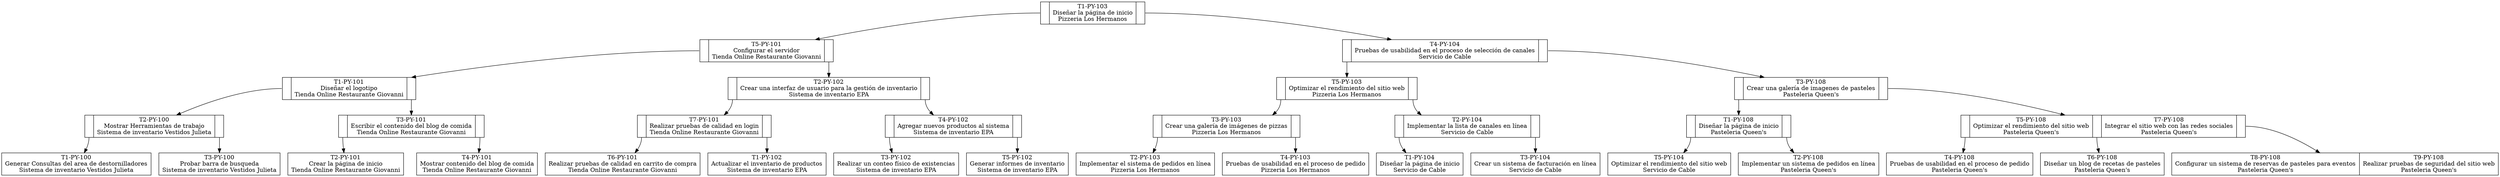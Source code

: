 digraph arbol { 
node[shape=record]R3540[label="<C1>|T1-PY-103\nDiseñar la página de inicio\nPizzeria Los Hermanos|<C2>"];
R1542[label="<C1>|T5-PY-101\nConfigurar el servidor\nTienda Online Restaurante Giovanni|<C2>"];
R1538[label="<C1>|T1-PY-101\nDiseñar el logotipo\nTienda Online Restaurante Giovanni|<C2>"];
R538[label="<C1>|T2-PY-100\nMostrar Herramientas de trabajo\nSistema de inventario Vestidos Julieta|<C2>"];
R537[label="T1-PY-100\nGenerar Consultas del area de destornilladores\nSistema de inventario Vestidos Julieta"];
R539[label="T3-PY-100\nProbar barra de busqueda\nSistema de inventario Vestidos Julieta"];
R1540[label="<C1>|T3-PY-101\nEscribir el contenido del blog de comida\nTienda Online Restaurante Giovanni|<C2>"];
R1539[label="T2-PY-101\nCrear la página de inicio\nTienda Online Restaurante Giovanni"];
R1541[label="T4-PY-101\nMostrar contenido del blog de comida\nTienda Online Restaurante Giovanni"];
R2540[label="<C1>|T2-PY-102\nCrear una interfaz de usuario para la gestión de inventario\nSistema de inventario EPA|<C2>"];
R1544[label="<C1>|T7-PY-101\nRealizar pruebas de calidad en login\nTienda Online Restaurante Giovanni|<C2>"];
R1543[label="T6-PY-101\nRealizar pruebas de calidad en carrito de compra\nTienda Online Restaurante Giovanni"];
R2539[label="T1-PY-102\nActualizar el inventario de productos\nSistema de inventario EPA"];
R2542[label="<C1>|T4-PY-102\nAgregar nuevos productos al sistema\nSistema de inventario EPA|<C2>"];
R2541[label="T3-PY-102\nRealizar un conteo físico de existencias\nSistema de inventario EPA"];
R2543[label="T5-PY-102\nGenerar informes de inventario\nSistema de inventario EPA"];
R4544[label="<C1>|T4-PY-104\nPruebas de usabilidad en el proceso de selección de canales\nServicio de Cable|<C2>"];
R3544[label="<C1>|T5-PY-103\nOptimizar el rendimiento del sitio web\nPizzeria Los Hermanos|<C2>"];
R3542[label="<C1>|T3-PY-103\nCrear una galería de imágenes de pizzas\nPizzeria Los Hermanos|<C2>"];
R3541[label="T2-PY-103\nImplementar el sistema de pedidos en línea\nPizzeria Los Hermanos"];
R3543[label="T4-PY-103\nPruebas de usabilidad en el proceso de pedido\nPizzeria Los Hermanos"];
R4542[label="<C1>|T2-PY-104\nImplementar la lista de canales en línea\nServicio de Cable|<C2>"];
R4541[label="T1-PY-104\nDiseñar la página de inicio\nServicio de Cable"];
R4543[label="T3-PY-104\nCrear un sistema de facturación en línea\nServicio de Cable"];
R8547[label="<C1>|T3-PY-108\nCrear una galería de imagenes de pasteles\nPasteleria Queen's|<C2>"];
R8545[label="<C1>|T1-PY-108\nDiseñar la página de inicio\nPasteleria Queen's|<C2>"];
R4545[label="T5-PY-104\nOptimizar el rendimiento del sitio web\nServicio de Cable"];
R8546[label="T2-PY-108\nImplementar un sistema de pedidos en línea\nPasteleria Queen's"];
R8549[label="<C1>|T5-PY-108\nOptimizar el rendimiento del sitio web\nPasteleria Queen's|<C2>|T7-PY-108\nIntegrar el sitio web con las redes sociales\nPasteleria Queen's|<C3>"];
R8548[label="T4-PY-108\nPruebas de usabilidad en el proceso de pedido\nPasteleria Queen's"];
R8550[label="T6-PY-108\nDiseñar un blog de recetas de pasteles\nPasteleria Queen's"];
R8552[label="T8-PY-108\nConfigurar un sistema de reservas de pasteles para eventos\nPasteleria Queen's|T9-PY-108\nRealizar pruebas de seguridad del sitio web\nPasteleria Queen's"];
R3540:C1 -> R1542;
R1542:C1 -> R1538;
R1538:C1 -> R538;
R538:C1 -> R537;
R538:C2 -> R539;
R1538:C2 -> R1540;
R1540:C1 -> R1539;
R1540:C2 -> R1541;
R1542:C2 -> R2540;
R2540:C1 -> R1544;
R1544:C1 -> R1543;
R1544:C2 -> R2539;
R2540:C2 -> R2542;
R2542:C1 -> R2541;
R2542:C2 -> R2543;
R3540:C2 -> R4544;
R4544:C1 -> R3544;
R3544:C1 -> R3542;
R3542:C1 -> R3541;
R3542:C2 -> R3543;
R3544:C2 -> R4542;
R4542:C1 -> R4541;
R4542:C2 -> R4543;
R4544:C2 -> R8547;
R8547:C1 -> R8545;
R8545:C1 -> R4545;
R8545:C2 -> R8546;
R8547:C2 -> R8549;
R8549:C1 -> R8548;
R8549:C2 -> R8550;
R8549:C3 -> R8552;
}